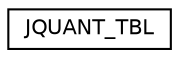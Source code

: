 digraph "Graphical Class Hierarchy"
{
 // INTERACTIVE_SVG=YES
  edge [fontname="Helvetica",fontsize="10",labelfontname="Helvetica",labelfontsize="10"];
  node [fontname="Helvetica",fontsize="10",shape=record];
  rankdir="LR";
  Node0 [label="JQUANT_TBL",height=0.2,width=0.4,color="black", fillcolor="white", style="filled",URL="$struct_j_q_u_a_n_t___t_b_l.html"];
}
